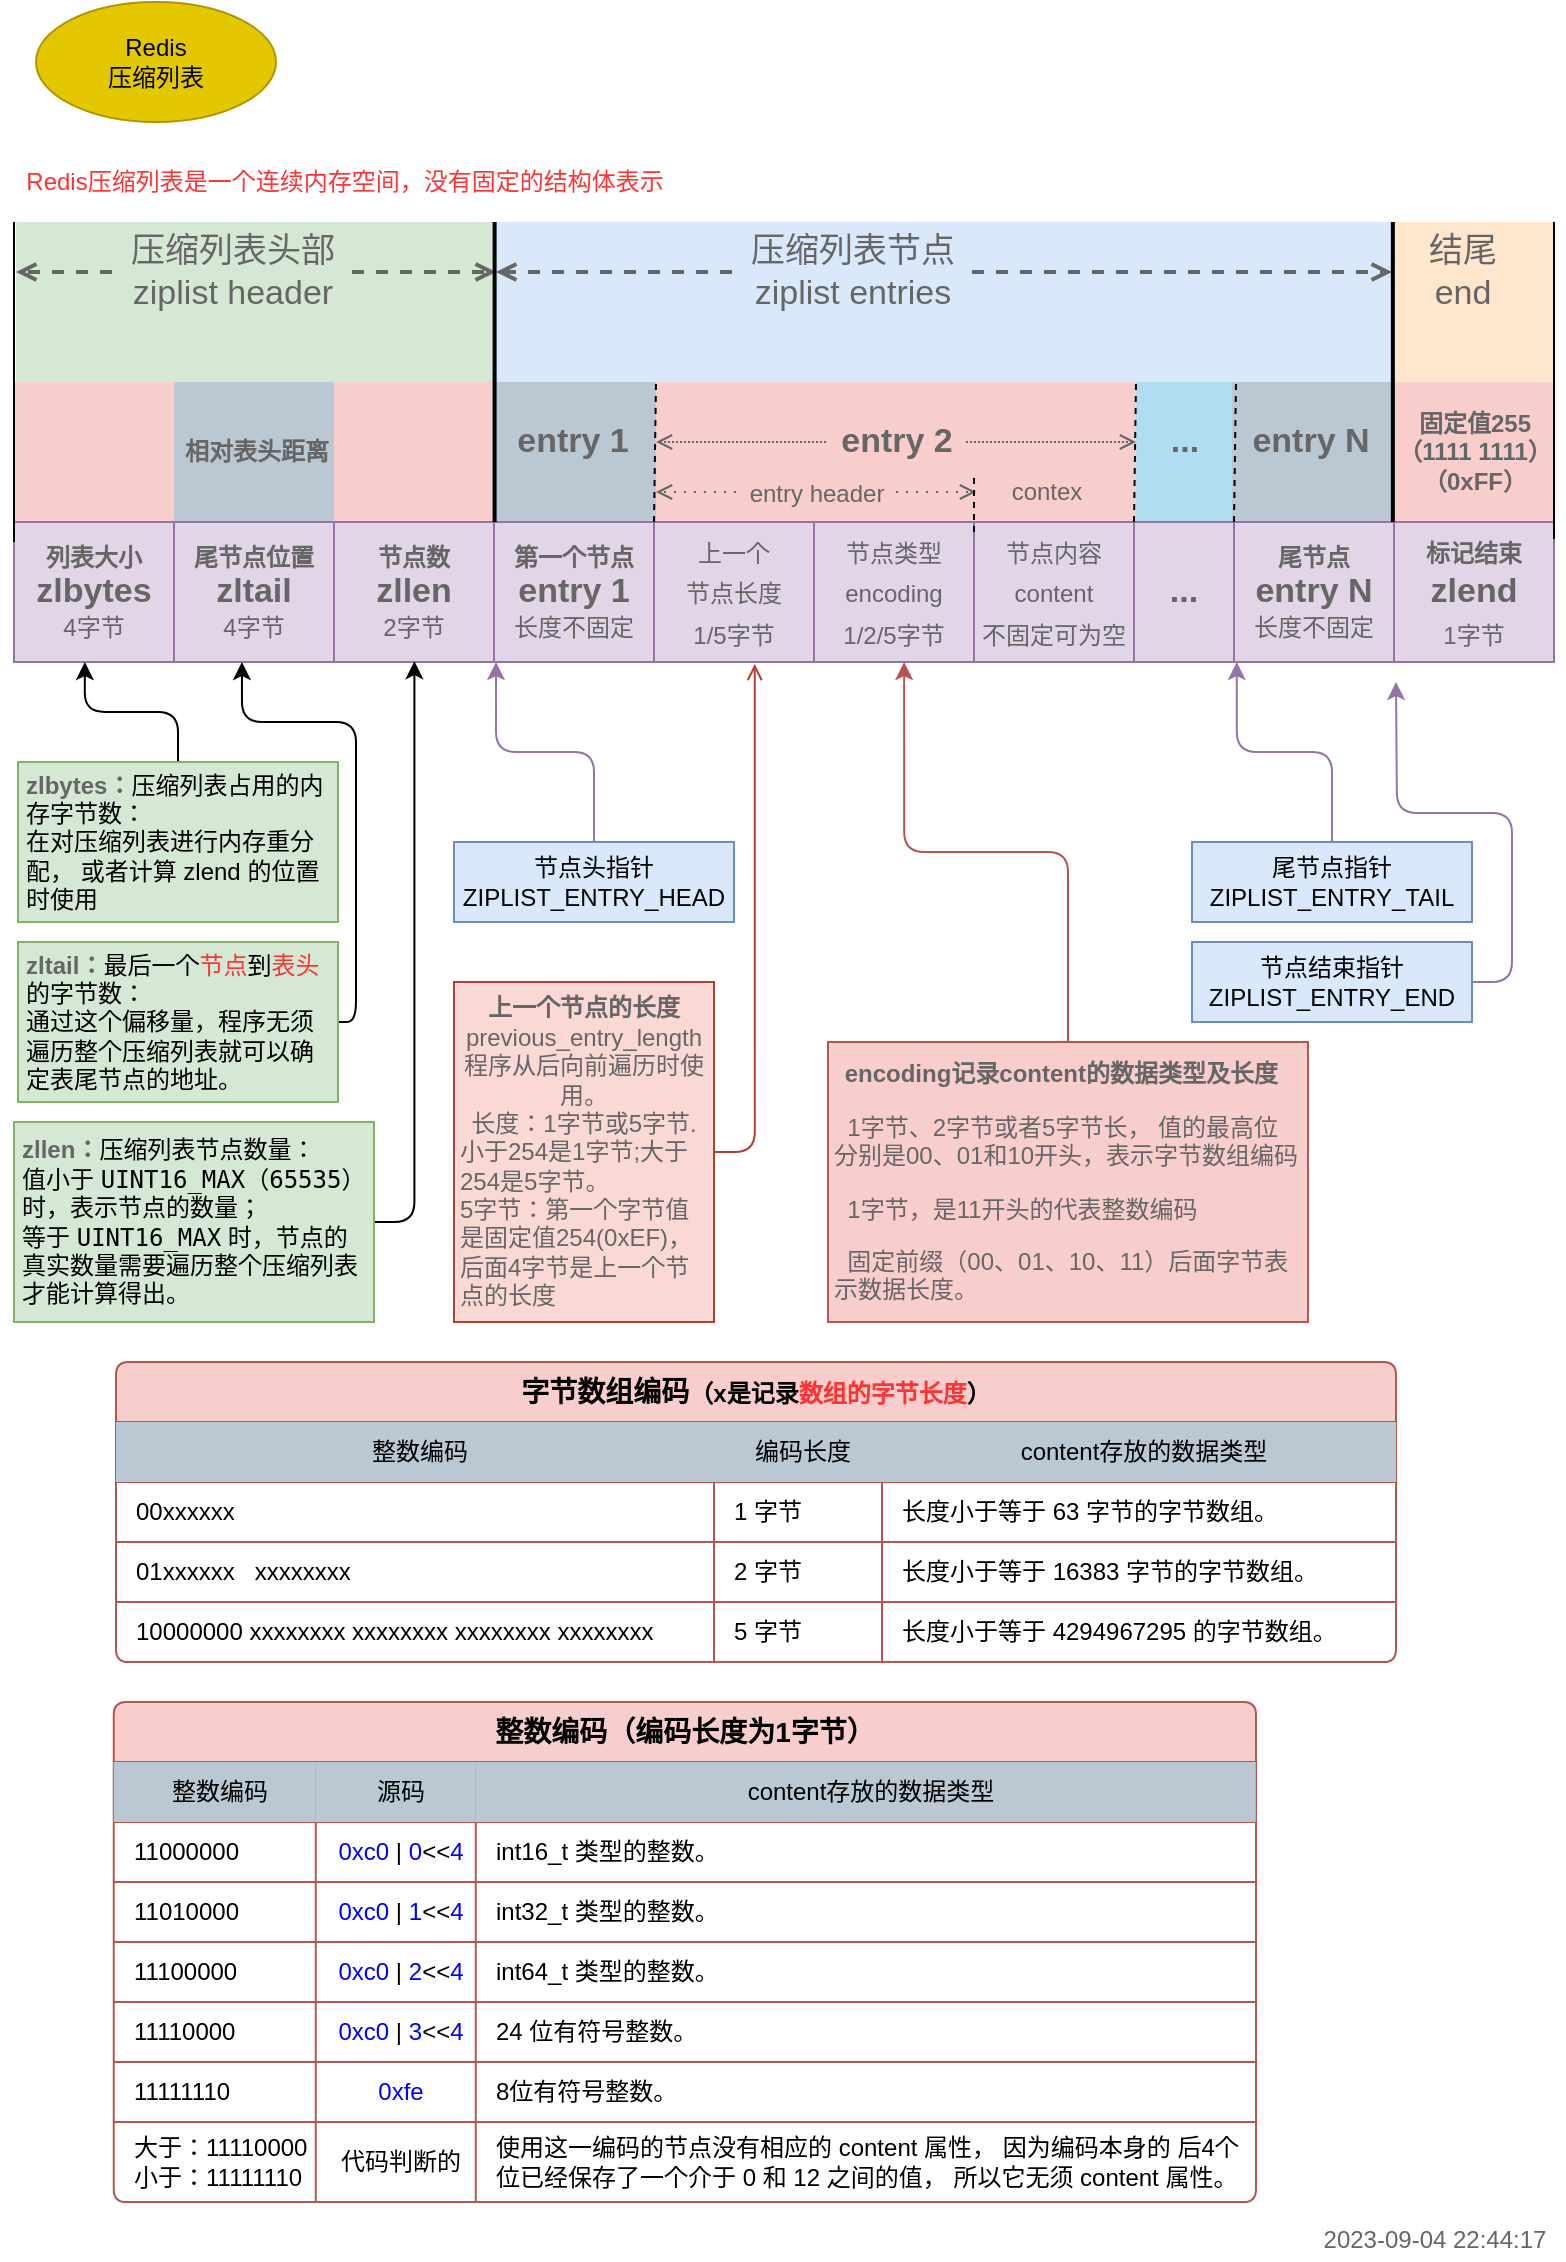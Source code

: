 <mxfile version="14.6.13" type="device"><diagram id="dUsiPYrzZ_k_yFiu0SJR" name="第 1 页"><mxGraphModel dx="1106" dy="900" grid="1" gridSize="10" guides="1" tooltips="1" connect="1" arrows="1" fold="1" page="1" pageScale="1" pageWidth="827" pageHeight="1169" math="0" shadow="0"><root><mxCell id="0"/><mxCell id="1" parent="0"/><mxCell id="d2Oluy6mnXNysVYk0h9P-76" value="" style="group" parent="1" vertex="1" connectable="0"><mxGeometry x="29" y="150" width="775" height="220" as="geometry"/></mxCell><mxCell id="Bk_PwY132QXINOx7MkAm-71" value="" style="points=[[0,0,0],[0.25,0,0],[0.5,0,0],[0.75,0,0],[1,0,0],[1,0.25,0],[1,0.5,0],[1,0.75,0],[1,1,0],[0.75,1,0],[0.5,1,0],[0.25,1,0],[0,1,0],[0,0.75,0],[0,0.5,0],[0,0.25,0]];rounded=1;absoluteArcSize=1;arcSize=2;html=1;shadow=0;dashed=0;fontSize=12;align=left;verticalAlign=top;spacing=10;spacingTop=-4;fillColor=#ffe6cc;strokeColor=none;" parent="d2Oluy6mnXNysVYk0h9P-76" vertex="1"><mxGeometry x="688" width="82" height="170" as="geometry"/></mxCell><mxCell id="d2Oluy6mnXNysVYk0h9P-83" value="" style="points=[[0,0,0],[0.25,0,0],[0.5,0,0],[0.75,0,0],[1,0,0],[1,0.25,0],[1,0.5,0],[1,0.75,0],[1,1,0],[0.75,1,0],[0.5,1,0],[0.25,1,0],[0,1,0],[0,0.75,0],[0,0.5,0],[0,0.25,0]];rounded=1;absoluteArcSize=1;arcSize=2;html=1;shadow=0;dashed=0;fontSize=12;align=left;verticalAlign=top;spacing=10;spacingTop=-4;fillColor=#f8cecc;comic=0;pointerEvents=1;strokeColor=none;" parent="d2Oluy6mnXNysVYk0h9P-76" vertex="1"><mxGeometry x="690" y="80" width="80" height="140" as="geometry"/></mxCell><mxCell id="Bk_PwY132QXINOx7MkAm-68" value="" style="points=[[0,0,0],[0.25,0,0],[0.5,0,0],[0.75,0,0],[1,0,0],[1,0.25,0],[1,0.5,0],[1,0.75,0],[1,1,0],[0.75,1,0],[0.5,1,0],[0.25,1,0],[0,1,0],[0,0.75,0],[0,0.5,0],[0,0.25,0]];rounded=1;absoluteArcSize=1;arcSize=2;html=1;shadow=0;dashed=0;fontSize=12;align=left;verticalAlign=top;spacing=10;spacingTop=-4;fillColor=#d5e8d4;strokeColor=none;" parent="d2Oluy6mnXNysVYk0h9P-76" vertex="1"><mxGeometry x="1" width="240" height="160" as="geometry"/></mxCell><mxCell id="d2Oluy6mnXNysVYk0h9P-81" value="" style="points=[[0,0,0],[0.25,0,0],[0.5,0,0],[0.75,0,0],[1,0,0],[1,0.25,0],[1,0.5,0],[1,0.75,0],[1,1,0],[0.75,1,0],[0.5,1,0],[0.25,1,0],[0,1,0],[0,0.75,0],[0,0.5,0],[0,0.25,0]];rounded=1;absoluteArcSize=1;arcSize=2;html=1;shadow=0;dashed=0;fontSize=12;align=left;verticalAlign=top;spacing=10;spacingTop=-4;fillColor=#f8cecc;comic=0;pointerEvents=1;strokeColor=none;" parent="d2Oluy6mnXNysVYk0h9P-76" vertex="1"><mxGeometry x="160" y="80" width="80" height="140" as="geometry"/></mxCell><mxCell id="d2Oluy6mnXNysVYk0h9P-82" value="" style="points=[[0,0,0],[0.25,0,0],[0.5,0,0],[0.75,0,0],[1,0,0],[1,0.25,0],[1,0.5,0],[1,0.75,0],[1,1,0],[0.75,1,0],[0.5,1,0],[0.25,1,0],[0,1,0],[0,0.75,0],[0,0.5,0],[0,0.25,0]];rounded=1;absoluteArcSize=1;arcSize=2;html=1;shadow=0;dashed=0;fontSize=12;align=left;verticalAlign=top;spacing=10;spacingTop=-4;fillColor=#f8cecc;comic=0;pointerEvents=1;strokeColor=none;" parent="d2Oluy6mnXNysVYk0h9P-76" vertex="1"><mxGeometry y="80" width="80" height="140" as="geometry"/></mxCell><mxCell id="d2Oluy6mnXNysVYk0h9P-79" value="" style="points=[[0,0,0],[0.25,0,0],[0.5,0,0],[0.75,0,0],[1,0,0],[1,0.25,0],[1,0.5,0],[1,0.75,0],[1,1,0],[0.75,1,0],[0.5,1,0],[0.25,1,0],[0,1,0],[0,0.75,0],[0,0.5,0],[0,0.25,0]];rounded=1;absoluteArcSize=1;arcSize=2;html=1;shadow=0;dashed=0;fontSize=12;align=left;verticalAlign=top;spacing=10;spacingTop=-4;comic=0;pointerEvents=1;fillColor=#bac8d3;strokeColor=none;" parent="d2Oluy6mnXNysVYk0h9P-76" vertex="1"><mxGeometry x="80" y="80" width="80" height="140" as="geometry"/></mxCell><mxCell id="Bk_PwY132QXINOx7MkAm-70" value="" style="points=[[0,0,0],[0.25,0,0],[0.5,0,0],[0.75,0,0],[1,0,0],[1,0.25,0],[1,0.5,0],[1,0.75,0],[1,1,0],[0.75,1,0],[0.5,1,0],[0.25,1,0],[0,1,0],[0,0.75,0],[0,0.5,0],[0,0.25,0]];rounded=1;absoluteArcSize=1;arcSize=2;html=1;shadow=0;dashed=0;fontSize=12;align=left;verticalAlign=top;spacing=10;spacingTop=-4;fillColor=#dae8fc;strokeColor=none;" parent="d2Oluy6mnXNysVYk0h9P-76" vertex="1"><mxGeometry x="241" width="448" height="150" as="geometry"/></mxCell><mxCell id="d2Oluy6mnXNysVYk0h9P-34" value="" style="points=[[0,0,0],[0.25,0,0],[0.5,0,0],[0.75,0,0],[1,0,0],[1,0.25,0],[1,0.5,0],[1,0.75,0],[1,1,0],[0.75,1,0],[0.5,1,0],[0.25,1,0],[0,1,0],[0,0.75,0],[0,0.5,0],[0,0.25,0]];rounded=1;absoluteArcSize=1;arcSize=2;html=1;shadow=0;dashed=0;fontSize=12;align=left;verticalAlign=top;spacing=10;spacingTop=-4;comic=0;pointerEvents=1;fillColor=#b1ddf0;strokeColor=none;" parent="d2Oluy6mnXNysVYk0h9P-76" vertex="1"><mxGeometry x="561" y="80" width="50" height="140" as="geometry"/></mxCell><mxCell id="d2Oluy6mnXNysVYk0h9P-33" value="" style="points=[[0,0,0],[0.25,0,0],[0.5,0,0],[0.75,0,0],[1,0,0],[1,0.25,0],[1,0.5,0],[1,0.75,0],[1,1,0],[0.75,1,0],[0.5,1,0],[0.25,1,0],[0,1,0],[0,0.75,0],[0,0.5,0],[0,0.25,0]];rounded=1;absoluteArcSize=1;arcSize=2;html=1;shadow=0;dashed=0;fontSize=12;align=left;verticalAlign=top;spacing=10;spacingTop=-4;comic=0;pointerEvents=1;fillColor=#bac8d3;strokeColor=none;" parent="d2Oluy6mnXNysVYk0h9P-76" vertex="1"><mxGeometry x="609" y="80" width="80" height="140" as="geometry"/></mxCell><mxCell id="d2Oluy6mnXNysVYk0h9P-32" value="" style="points=[[0,0,0],[0.25,0,0],[0.5,0,0],[0.75,0,0],[1,0,0],[1,0.25,0],[1,0.5,0],[1,0.75,0],[1,1,0],[0.75,1,0],[0.5,1,0],[0.25,1,0],[0,1,0],[0,0.75,0],[0,0.5,0],[0,0.25,0]];rounded=1;absoluteArcSize=1;arcSize=2;html=1;shadow=0;dashed=0;fontSize=12;align=left;verticalAlign=top;spacing=10;spacingTop=-4;comic=0;pointerEvents=1;fillColor=#bac8d3;strokeColor=none;" parent="d2Oluy6mnXNysVYk0h9P-76" vertex="1"><mxGeometry x="241" y="80" width="80" height="140" as="geometry"/></mxCell><mxCell id="d2Oluy6mnXNysVYk0h9P-29" value="" style="points=[[0,0,0],[0.25,0,0],[0.5,0,0],[0.75,0,0],[1,0,0],[1,0.25,0],[1,0.5,0],[1,0.75,0],[1,1,0],[0.75,1,0],[0.5,1,0],[0.25,1,0],[0,1,0],[0,0.75,0],[0,0.5,0],[0,0.25,0]];rounded=1;absoluteArcSize=1;arcSize=2;html=1;shadow=0;dashed=0;fontSize=12;align=left;verticalAlign=top;spacing=10;spacingTop=-4;fillColor=#f8cecc;comic=0;pointerEvents=1;strokeColor=none;" parent="d2Oluy6mnXNysVYk0h9P-76" vertex="1"><mxGeometry x="321" y="80" width="240" height="140" as="geometry"/></mxCell><mxCell id="Bk_PwY132QXINOx7MkAm-3" value="" style="shape=table;html=1;whiteSpace=wrap;startSize=0;container=1;collapsible=0;childLayout=tableLayout;rounded=0;shadow=0;strokeColor=#9673a6;fillColor=#e1d5e7;arcSize=9;portConstraintRotation=0;snapToPoint=0;fixDash=0;autosize=0;metaEdit=0;backgroundOutline=0;movableLabel=0;resizeWidth=0;resizeHeight=0;treeFolding=0;treeMoving=0;moveCells=0;comic=0;rowLines=1;columnLines=1;fixedRows=0;resizeLast=0;resizeLastRow=0;noLabel=0;dropTarget=1;expand=1;editable=1;movable=1;resizable=1;rotatable=1;cloneable=1;deletable=1;pointerEvents=1;" parent="d2Oluy6mnXNysVYk0h9P-76" vertex="1"><mxGeometry y="150" width="770" height="70.0" as="geometry"/></mxCell><mxCell id="Bk_PwY132QXINOx7MkAm-4" value="" style="shape=partialRectangle;html=1;whiteSpace=wrap;collapsible=0;dropTarget=0;pointerEvents=0;fillColor=none;top=0;left=0;bottom=0;right=0;points=[[0,0.5],[1,0.5]];portConstraint=eastwest;" parent="Bk_PwY132QXINOx7MkAm-3" vertex="1"><mxGeometry width="770" height="70" as="geometry"/></mxCell><mxCell id="Bk_PwY132QXINOx7MkAm-5" value="&lt;font color=&quot;#666666&quot;&gt;&lt;span style=&quot;font-size: 12px ; font-weight: bold&quot;&gt;列表大小&lt;/span&gt;&lt;br&gt;&lt;font style=&quot;font-weight: bold ; font-size: 17px&quot;&gt;zlbytes&lt;/font&gt;&lt;br&gt;&lt;font style=&quot;font-size: 12px&quot;&gt;4字节&lt;/font&gt;&lt;br&gt;&lt;/font&gt;" style="shape=partialRectangle;html=1;whiteSpace=wrap;connectable=0;fillColor=none;top=0;left=0;bottom=0;right=0;overflow=hidden;" parent="Bk_PwY132QXINOx7MkAm-4" vertex="1"><mxGeometry width="80" height="70" as="geometry"/></mxCell><mxCell id="Bk_PwY132QXINOx7MkAm-6" value="&lt;font color=&quot;#666666&quot;&gt;&lt;b&gt;尾节点位置&lt;/b&gt;&lt;br&gt;&lt;b&gt;&lt;font style=&quot;font-size: 17px&quot;&gt;zltail&lt;/font&gt;&lt;/b&gt;&lt;br&gt;&lt;font style=&quot;font-size: 12px&quot;&gt;4字节&lt;/font&gt;&lt;br&gt;&lt;/font&gt;" style="shape=partialRectangle;html=1;whiteSpace=wrap;connectable=0;fillColor=none;top=0;left=0;bottom=0;right=0;overflow=hidden;" parent="Bk_PwY132QXINOx7MkAm-4" vertex="1"><mxGeometry x="80" width="80" height="70" as="geometry"/></mxCell><mxCell id="Bk_PwY132QXINOx7MkAm-7" value="&lt;font color=&quot;#666666&quot;&gt;&lt;span style=&quot;font-weight: bold&quot;&gt;节点数&lt;br&gt;&lt;font style=&quot;font-size: 17px&quot;&gt;zllen&lt;/font&gt;&lt;/span&gt;&lt;br&gt;&lt;font style=&quot;font-size: 12px&quot;&gt;2字节&lt;/font&gt;&lt;br&gt;&lt;/font&gt;" style="shape=partialRectangle;html=1;whiteSpace=wrap;connectable=0;fillColor=none;top=0;left=0;bottom=0;right=0;overflow=hidden;" parent="Bk_PwY132QXINOx7MkAm-4" vertex="1"><mxGeometry x="160" width="80" height="70" as="geometry"/></mxCell><mxCell id="d2Oluy6mnXNysVYk0h9P-6" value="&lt;span style=&quot;color: rgb(102 , 102 , 102) ; font-family: &amp;#34;helvetica&amp;#34;&quot;&gt;&lt;font style=&quot;font-weight: 700 ; font-size: 12px&quot;&gt;第一个节点&lt;/font&gt;&lt;br&gt;&lt;span style=&quot;font-weight: 700 ; font-size: 17px&quot;&gt;entry 1&lt;/span&gt;&lt;br&gt;&lt;font style=&quot;font-size: 12px&quot;&gt;长度不固定&lt;/font&gt;&lt;br&gt;&lt;/span&gt;" style="shape=partialRectangle;html=1;whiteSpace=wrap;connectable=0;fillColor=none;top=0;left=0;bottom=0;right=0;overflow=hidden;" parent="Bk_PwY132QXINOx7MkAm-4" vertex="1"><mxGeometry x="240" width="80" height="70" as="geometry"/></mxCell><mxCell id="Bk_PwY132QXINOx7MkAm-8" value="&lt;span style=&quot;font-size: 12px ; font-weight: 400&quot;&gt;上一个&lt;br&gt;节点长度&lt;br&gt;1/5字节&lt;br&gt;&lt;/span&gt;" style="shape=partialRectangle;html=1;whiteSpace=wrap;connectable=0;fillColor=none;top=0;left=0;bottom=0;right=0;overflow=hidden;fontColor=#666666;fontSize=17;fontStyle=1;shadow=0;sketch=0;" parent="Bk_PwY132QXINOx7MkAm-4" vertex="1"><mxGeometry x="320" width="80" height="70" as="geometry"/></mxCell><mxCell id="Bk_PwY132QXINOx7MkAm-40" value="&lt;font&gt;&lt;span style=&quot;font-size: 12px&quot;&gt;节点类型&lt;/span&gt;&lt;br&gt;&lt;span style=&quot;font-size: 12px&quot;&gt;encoding&lt;br&gt;&lt;/span&gt;&lt;font style=&quot;font-size: 12px&quot;&gt;1/2/5字节&lt;/font&gt;&lt;br&gt;&lt;/font&gt;" style="shape=partialRectangle;html=1;whiteSpace=wrap;connectable=0;fillColor=none;top=0;left=0;bottom=0;right=0;overflow=hidden;fontColor=#666666;fontSize=17;fontStyle=0;shadow=0;sketch=0;" parent="Bk_PwY132QXINOx7MkAm-4" vertex="1"><mxGeometry x="400" width="80" height="70" as="geometry"/></mxCell><mxCell id="Bk_PwY132QXINOx7MkAm-43" value="&lt;font&gt;&lt;span style=&quot;font-size: 12px ; font-weight: normal&quot;&gt;节点内容&lt;br&gt;&lt;/span&gt;&lt;span style=&quot;font-size: 12px ; font-weight: normal&quot;&gt;content&lt;br&gt;&lt;/span&gt;&lt;span style=&quot;font-size: 12px ; font-weight: 400&quot;&gt;不固定可为空&lt;/span&gt;&lt;br&gt;&lt;/font&gt;" style="shape=partialRectangle;html=1;whiteSpace=wrap;connectable=0;top=0;left=0;bottom=0;right=0;overflow=hidden;fontColor=#666666;fontSize=17;fontStyle=1;perimeterSpacing=2;strokeWidth=3;dashed=1;fillColor=none;" parent="Bk_PwY132QXINOx7MkAm-4" vertex="1"><mxGeometry x="480" width="80" height="70" as="geometry"/></mxCell><mxCell id="Bk_PwY132QXINOx7MkAm-10" value="&lt;font color=&quot;#666666&quot; face=&quot;helvetica&quot;&gt;&lt;span style=&quot;font-size: 17px&quot;&gt;&lt;b&gt;...&lt;/b&gt;&lt;/span&gt;&lt;/font&gt;" style="shape=partialRectangle;html=1;whiteSpace=wrap;connectable=0;fillColor=none;top=0;left=0;bottom=0;right=0;overflow=hidden;" parent="Bk_PwY132QXINOx7MkAm-4" vertex="1"><mxGeometry x="560" width="50" height="70" as="geometry"/></mxCell><mxCell id="Bk_PwY132QXINOx7MkAm-11" value="&lt;span style=&quot;color: rgb(102 , 102 , 102) ; font-family: &amp;#34;helvetica&amp;#34; ; font-style: normal ; letter-spacing: normal ; text-align: center ; text-indent: 0px ; text-transform: none ; word-spacing: 0px ; display: inline ; float: none&quot;&gt;&lt;font style=&quot;font-weight: 700 ; font-size: 12px&quot;&gt;尾节点&lt;/font&gt;&lt;br&gt;&lt;span style=&quot;font-weight: 700 ; font-size: 17px&quot;&gt;entry N&lt;/span&gt;&lt;br&gt;&lt;font style=&quot;font-size: 12px&quot;&gt;长度不固定&lt;/font&gt;&lt;br&gt;&lt;/span&gt;" style="shape=partialRectangle;html=1;whiteSpace=wrap;connectable=0;fillColor=none;top=0;left=0;bottom=0;right=0;overflow=hidden;" parent="Bk_PwY132QXINOx7MkAm-4" vertex="1"><mxGeometry x="610" width="80" height="70" as="geometry"/></mxCell><mxCell id="Bk_PwY132QXINOx7MkAm-12" value="&lt;font style=&quot;font-size: 12px&quot;&gt;标记结束&lt;br&gt;&lt;/font&gt;zlend&lt;br&gt;&lt;font style=&quot;font-size: 12px ; font-weight: normal&quot;&gt;1字节&lt;/font&gt;" style="shape=partialRectangle;html=1;whiteSpace=wrap;connectable=0;fillColor=none;top=0;left=0;bottom=0;right=0;overflow=hidden;fontSize=17;fontColor=#666666;fontStyle=1" parent="Bk_PwY132QXINOx7MkAm-4" vertex="1"><mxGeometry x="690" width="80" height="70" as="geometry"/></mxCell><mxCell id="Bk_PwY132QXINOx7MkAm-27" style="edgeStyle=orthogonalEdgeStyle;rounded=1;orthogonalLoop=1;jettySize=auto;html=1;dashed=1;fontSize=17;fontColor=#666666;strokeWidth=2;strokeColor=#666666;endArrow=open;endFill=0;" parent="d2Oluy6mnXNysVYk0h9P-76" source="Bk_PwY132QXINOx7MkAm-13" edge="1"><mxGeometry relative="1" as="geometry"><mxPoint x="1" y="25" as="targetPoint"/></mxGeometry></mxCell><mxCell id="Bk_PwY132QXINOx7MkAm-28" style="edgeStyle=orthogonalEdgeStyle;rounded=1;orthogonalLoop=1;jettySize=auto;html=1;dashed=1;fontSize=17;fontColor=#666666;strokeColor=#666666;strokeWidth=2;endArrow=open;endFill=0;" parent="d2Oluy6mnXNysVYk0h9P-76" source="Bk_PwY132QXINOx7MkAm-13" edge="1"><mxGeometry relative="1" as="geometry"><mxPoint x="241" y="25" as="targetPoint"/></mxGeometry></mxCell><mxCell id="Bk_PwY132QXINOx7MkAm-13" value="压缩列表头部&lt;br&gt;ziplist header" style="text;html=1;align=center;verticalAlign=middle;resizable=0;points=[];autosize=1;strokeColor=none;fontSize=17;fontColor=#666666;" parent="d2Oluy6mnXNysVYk0h9P-76" vertex="1"><mxGeometry x="49" width="120" height="50" as="geometry"/></mxCell><mxCell id="Bk_PwY132QXINOx7MkAm-29" style="edgeStyle=orthogonalEdgeStyle;rounded=1;orthogonalLoop=1;jettySize=auto;html=1;dashed=1;fontSize=17;fontColor=#666666;strokeColor=#666666;strokeWidth=2;endArrow=open;endFill=0;" parent="d2Oluy6mnXNysVYk0h9P-76" source="Bk_PwY132QXINOx7MkAm-14" edge="1"><mxGeometry relative="1" as="geometry"><mxPoint x="241" y="25" as="targetPoint"/></mxGeometry></mxCell><mxCell id="Bk_PwY132QXINOx7MkAm-30" style="edgeStyle=orthogonalEdgeStyle;rounded=1;orthogonalLoop=1;jettySize=auto;html=1;dashed=1;fontSize=17;fontColor=#666666;strokeColor=#666666;strokeWidth=2;endArrow=open;endFill=0;" parent="d2Oluy6mnXNysVYk0h9P-76" source="Bk_PwY132QXINOx7MkAm-14" edge="1"><mxGeometry relative="1" as="geometry"><mxPoint x="689" y="25" as="targetPoint"/></mxGeometry></mxCell><mxCell id="Bk_PwY132QXINOx7MkAm-15" value="结尾&lt;br&gt;end" style="text;html=1;align=center;verticalAlign=middle;resizable=0;points=[];autosize=1;strokeColor=none;fontSize=17;fontColor=#666666;" parent="d2Oluy6mnXNysVYk0h9P-76" vertex="1"><mxGeometry x="699" width="50" height="50" as="geometry"/></mxCell><mxCell id="Bk_PwY132QXINOx7MkAm-16" value="" style="endArrow=none;html=1;fontSize=17;fontColor=#666666;" parent="d2Oluy6mnXNysVYk0h9P-76" edge="1"><mxGeometry width="50" height="50" relative="1" as="geometry"><mxPoint y="160" as="sourcePoint"/><mxPoint as="targetPoint"/></mxGeometry></mxCell><mxCell id="Bk_PwY132QXINOx7MkAm-17" value="" style="endArrow=none;html=1;fontSize=17;fontColor=#666666;strokeWidth=2;" parent="d2Oluy6mnXNysVYk0h9P-76" edge="1"><mxGeometry width="50" height="50" relative="1" as="geometry"><mxPoint x="240.31" y="150" as="sourcePoint"/><mxPoint x="240.31" as="targetPoint"/></mxGeometry></mxCell><mxCell id="Bk_PwY132QXINOx7MkAm-18" value="" style="endArrow=none;html=1;fontSize=17;fontColor=#666666;strokeWidth=2;" parent="d2Oluy6mnXNysVYk0h9P-76" edge="1"><mxGeometry width="50" height="50" relative="1" as="geometry"><mxPoint x="689.43" y="150" as="sourcePoint"/><mxPoint x="689.43" as="targetPoint"/></mxGeometry></mxCell><mxCell id="Bk_PwY132QXINOx7MkAm-31" value="" style="endArrow=none;html=1;fontSize=17;fontColor=#666666;strokeWidth=1;entryX=1;entryY=0;entryDx=0;entryDy=0;entryPerimeter=0;exitX=1;exitY=0.122;exitDx=0;exitDy=0;exitPerimeter=0;" parent="d2Oluy6mnXNysVYk0h9P-76" source="Bk_PwY132QXINOx7MkAm-4" target="Bk_PwY132QXINOx7MkAm-71" edge="1"><mxGeometry width="50" height="50" relative="1" as="geometry"><mxPoint x="759" y="160" as="sourcePoint"/><mxPoint x="689" as="targetPoint"/></mxGeometry></mxCell><mxCell id="Bk_PwY132QXINOx7MkAm-51" style="edgeStyle=orthogonalEdgeStyle;rounded=1;orthogonalLoop=1;jettySize=auto;html=1;dashed=1;fontSize=12;fontColor=#666666;endArrow=open;endFill=0;strokeColor=#666666;strokeWidth=1;dashPattern=1 4;" parent="d2Oluy6mnXNysVYk0h9P-76" source="Bk_PwY132QXINOx7MkAm-37" edge="1"><mxGeometry relative="1" as="geometry"><mxPoint x="321" y="135" as="targetPoint"/></mxGeometry></mxCell><mxCell id="Bk_PwY132QXINOx7MkAm-52" style="edgeStyle=orthogonalEdgeStyle;rounded=1;orthogonalLoop=1;jettySize=auto;html=1;dashed=1;fontSize=12;fontColor=#666666;endArrow=open;endFill=0;strokeColor=#666666;strokeWidth=1;dashPattern=1 4;" parent="d2Oluy6mnXNysVYk0h9P-76" source="Bk_PwY132QXINOx7MkAm-37" edge="1"><mxGeometry relative="1" as="geometry"><mxPoint x="481" y="135" as="targetPoint"/></mxGeometry></mxCell><mxCell id="Bk_PwY132QXINOx7MkAm-37" value="&lt;font style=&quot;font-size: 12px&quot;&gt;entry&amp;nbsp;header&lt;/font&gt;" style="text;html=1;align=center;verticalAlign=middle;resizable=0;points=[];autosize=1;strokeColor=none;fontSize=17;fontColor=#666666;" parent="d2Oluy6mnXNysVYk0h9P-76" vertex="1"><mxGeometry x="361" y="120" width="80" height="30" as="geometry"/></mxCell><mxCell id="Bk_PwY132QXINOx7MkAm-47" style="edgeStyle=orthogonalEdgeStyle;rounded=1;orthogonalLoop=1;jettySize=auto;html=1;dashed=1;fontSize=12;fontColor=#666666;endArrow=open;endFill=0;strokeColor=#666666;strokeWidth=1;dashPattern=1 1;" parent="d2Oluy6mnXNysVYk0h9P-76" source="Bk_PwY132QXINOx7MkAm-45" edge="1"><mxGeometry relative="1" as="geometry"><mxPoint x="561" y="110" as="targetPoint"/></mxGeometry></mxCell><mxCell id="Bk_PwY132QXINOx7MkAm-49" style="edgeStyle=orthogonalEdgeStyle;rounded=1;orthogonalLoop=1;jettySize=auto;html=1;dashed=1;fontSize=12;fontColor=#666666;endArrow=open;endFill=0;strokeColor=#666666;strokeWidth=1;dashPattern=1 1;" parent="d2Oluy6mnXNysVYk0h9P-76" source="Bk_PwY132QXINOx7MkAm-45" edge="1"><mxGeometry relative="1" as="geometry"><mxPoint x="321" y="110" as="targetPoint"/></mxGeometry></mxCell><mxCell id="Bk_PwY132QXINOx7MkAm-45" value="&lt;span style=&quot;font-family: &amp;#34;helvetica&amp;#34; ; font-size: 17px ; font-weight: 700&quot;&gt;entry 2&lt;/span&gt;" style="text;html=1;align=center;verticalAlign=middle;resizable=0;points=[];autosize=1;strokeColor=none;fontSize=12;fontColor=#666666;" parent="d2Oluy6mnXNysVYk0h9P-76" vertex="1"><mxGeometry x="406" y="100" width="70" height="20" as="geometry"/></mxCell><mxCell id="Bk_PwY132QXINOx7MkAm-46" value="" style="endArrow=none;html=1;fontSize=17;fontColor=#666666;dashed=1;entryX=1;entryY=0;entryDx=0;entryDy=0;entryPerimeter=0;" parent="d2Oluy6mnXNysVYk0h9P-76" target="d2Oluy6mnXNysVYk0h9P-29" edge="1"><mxGeometry width="50" height="50" relative="1" as="geometry"><mxPoint x="560" y="150" as="sourcePoint"/><mxPoint x="560" y="80" as="targetPoint"/></mxGeometry></mxCell><mxCell id="Bk_PwY132QXINOx7MkAm-50" value="" style="endArrow=none;html=1;fontSize=17;fontColor=#666666;dashed=1;" parent="d2Oluy6mnXNysVYk0h9P-76" edge="1"><mxGeometry width="50" height="50" relative="1" as="geometry"><mxPoint x="480" y="155" as="sourcePoint"/><mxPoint x="480" y="125" as="targetPoint"/></mxGeometry></mxCell><mxCell id="Bk_PwY132QXINOx7MkAm-53" value="contex" style="text;html=1;align=center;verticalAlign=middle;resizable=0;points=[];autosize=1;strokeColor=none;fontSize=12;fontColor=#666666;" parent="d2Oluy6mnXNysVYk0h9P-76" vertex="1"><mxGeometry x="491" y="125" width="50" height="20" as="geometry"/></mxCell><mxCell id="Bk_PwY132QXINOx7MkAm-55" value="&lt;span style=&quot;font-family: &amp;#34;helvetica&amp;#34; ; font-size: 17px ; font-weight: 700&quot;&gt;entry N&lt;/span&gt;" style="text;html=1;align=center;verticalAlign=middle;resizable=0;points=[];autosize=1;strokeColor=none;fontSize=12;fontColor=#666666;" parent="d2Oluy6mnXNysVYk0h9P-76" vertex="1"><mxGeometry x="613" y="100" width="70" height="20" as="geometry"/></mxCell><mxCell id="Bk_PwY132QXINOx7MkAm-73" value="&lt;b style=&quot;font-family: &amp;#34;helvetica&amp;#34; ; font-size: 17px&quot;&gt;...&lt;/b&gt;" style="text;html=1;align=center;verticalAlign=middle;resizable=0;points=[];autosize=1;strokeColor=none;fontSize=12;fontColor=#666666;" parent="d2Oluy6mnXNysVYk0h9P-76" vertex="1"><mxGeometry x="570" y="100" width="30" height="20" as="geometry"/></mxCell><mxCell id="d2Oluy6mnXNysVYk0h9P-8" value="&lt;span style=&quot;color: rgb(102 , 102 , 102) ; font-family: &amp;#34;helvetica&amp;#34; ; font-size: 17px ; font-weight: 700&quot;&gt;entry 1&lt;/span&gt;" style="text;html=1;align=center;verticalAlign=middle;resizable=0;points=[];autosize=1;strokeColor=none;" parent="d2Oluy6mnXNysVYk0h9P-76" vertex="1"><mxGeometry x="244" y="100" width="70" height="20" as="geometry"/></mxCell><mxCell id="d2Oluy6mnXNysVYk0h9P-30" value="" style="endArrow=none;html=1;fontSize=17;fontColor=#666666;dashed=1;" parent="d2Oluy6mnXNysVYk0h9P-76" edge="1"><mxGeometry width="50" height="50" relative="1" as="geometry"><mxPoint x="610" y="150" as="sourcePoint"/><mxPoint x="611" y="80" as="targetPoint"/></mxGeometry></mxCell><mxCell id="d2Oluy6mnXNysVYk0h9P-31" value="" style="endArrow=none;html=1;fontSize=17;fontColor=#666666;dashed=1;" parent="d2Oluy6mnXNysVYk0h9P-76" edge="1"><mxGeometry width="50" height="50" relative="1" as="geometry"><mxPoint x="320" y="150" as="sourcePoint"/><mxPoint x="321" y="80" as="targetPoint"/></mxGeometry></mxCell><mxCell id="Bk_PwY132QXINOx7MkAm-14" value="压缩列表节点&lt;br&gt;ziplist entries" style="text;html=1;align=center;verticalAlign=middle;resizable=0;points=[];autosize=1;strokeColor=none;fontSize=17;fontColor=#666666;" parent="d2Oluy6mnXNysVYk0h9P-76" vertex="1"><mxGeometry x="359" width="120" height="50" as="geometry"/></mxCell><mxCell id="d2Oluy6mnXNysVYk0h9P-80" value="&lt;span style=&quot;font-weight: 700&quot;&gt;相对表头距离&lt;/span&gt;" style="text;html=1;align=center;verticalAlign=middle;resizable=0;points=[];autosize=1;strokeColor=none;fontColor=#666666;" parent="d2Oluy6mnXNysVYk0h9P-76" vertex="1"><mxGeometry x="76" y="105" width="90" height="20" as="geometry"/></mxCell><mxCell id="d2Oluy6mnXNysVYk0h9P-84" value="&lt;span style=&quot;font-weight: 700&quot;&gt;固定值255&lt;br&gt;（1111 1111）&lt;br&gt;（0xFF）&lt;br&gt;&lt;/span&gt;" style="text;html=1;align=center;verticalAlign=middle;resizable=0;points=[];autosize=1;strokeColor=none;fontColor=#666666;" parent="d2Oluy6mnXNysVYk0h9P-76" vertex="1"><mxGeometry x="685" y="90" width="90" height="50" as="geometry"/></mxCell><mxCell id="Bk_PwY132QXINOx7MkAm-1" value="Redis&lt;br&gt;压缩列表" style="ellipse;whiteSpace=wrap;html=1;fillColor=#e3c800;strokeColor=#B09500;fontColor=#000000;shadow=0;sketch=0;" parent="1" vertex="1"><mxGeometry x="40" y="40" width="120" height="60" as="geometry"/></mxCell><mxCell id="Bk_PwY132QXINOx7MkAm-39" style="edgeStyle=orthogonalEdgeStyle;rounded=1;orthogonalLoop=1;jettySize=auto;html=1;fontSize=12;fontColor=#666666;endArrow=open;endFill=0;strokeColor=#ae4132;strokeWidth=1;fillColor=#fad9d5;entryX=0.481;entryY=1.014;entryDx=0;entryDy=0;entryPerimeter=0;exitX=1;exitY=0.5;exitDx=0;exitDy=0;" parent="1" source="d2Oluy6mnXNysVYk0h9P-35" target="Bk_PwY132QXINOx7MkAm-4" edge="1"><mxGeometry relative="1" as="geometry"><mxPoint x="288" y="390" as="targetPoint"/><mxPoint x="470" y="440" as="sourcePoint"/></mxGeometry></mxCell><mxCell id="d2Oluy6mnXNysVYk0h9P-9" style="edgeStyle=orthogonalEdgeStyle;rounded=1;orthogonalLoop=1;jettySize=auto;html=1;entryX=0.046;entryY=1;entryDx=0;entryDy=0;entryPerimeter=0;exitX=0.5;exitY=0;exitDx=0;exitDy=0;" parent="1" source="d2Oluy6mnXNysVYk0h9P-14" target="Bk_PwY132QXINOx7MkAm-4" edge="1"><mxGeometry relative="1" as="geometry"><mxPoint x="73.24" y="700.0" as="sourcePoint"/><mxPoint x="73" y="392" as="targetPoint"/></mxGeometry></mxCell><mxCell id="d2Oluy6mnXNysVYk0h9P-12" style="edgeStyle=orthogonalEdgeStyle;rounded=1;orthogonalLoop=1;jettySize=auto;html=1;entryX=0.148;entryY=1;entryDx=0;entryDy=0;entryPerimeter=0;exitX=1;exitY=0.5;exitDx=0;exitDy=0;" parent="1" source="d2Oluy6mnXNysVYk0h9P-15" target="Bk_PwY132QXINOx7MkAm-4" edge="1"><mxGeometry relative="1" as="geometry"><mxPoint x="373" y="700" as="sourcePoint"/><Array as="points"><mxPoint x="200" y="550"/><mxPoint x="200" y="400"/><mxPoint x="143" y="400"/></Array></mxGeometry></mxCell><mxCell id="d2Oluy6mnXNysVYk0h9P-14" value="&lt;b style=&quot;color: rgb(102 , 102 , 102) ; text-align: center&quot;&gt;zlbytes：&lt;/b&gt;&lt;span&gt;压缩列表占用的内存字节数：&lt;/span&gt;&lt;br&gt;&lt;span&gt;在对压缩列表进行内存重分配， 或者计算 zlend 的位置时使用&lt;/span&gt;" style="rounded=0;whiteSpace=wrap;html=1;comic=0;pointerEvents=1;align=left;spacingLeft=0;fillColor=#d5e8d4;strokeColor=#82b366;spacing=4;" parent="1" vertex="1"><mxGeometry x="31" y="420" width="160" height="80" as="geometry"/></mxCell><mxCell id="d2Oluy6mnXNysVYk0h9P-15" value="&lt;b style=&quot;color: rgb(102 , 102 , 102) ; text-align: center&quot;&gt;zltail：&lt;/b&gt;最后一个&lt;font color=&quot;#ff3333&quot;&gt;节点&lt;/font&gt;到&lt;font color=&quot;#ff3333&quot;&gt;表头&lt;/font&gt;的字节数：&lt;b style=&quot;color: rgb(102 , 102 , 102) ; text-align: center&quot;&gt;&lt;br&gt;&lt;/b&gt;&lt;div&gt;通过这个偏移量，程序无须遍历整个压缩列表就可以确定表尾节点的地址。&lt;/div&gt;" style="rounded=0;whiteSpace=wrap;html=1;comic=0;pointerEvents=1;align=left;spacingLeft=0;spacing=4;fillColor=#d5e8d4;strokeColor=#82b366;" parent="1" vertex="1"><mxGeometry x="31" y="510" width="160" height="80" as="geometry"/></mxCell><mxCell id="d2Oluy6mnXNysVYk0h9P-17" style="edgeStyle=orthogonalEdgeStyle;rounded=1;orthogonalLoop=1;jettySize=auto;html=1;exitX=1;exitY=0.5;exitDx=0;exitDy=0;entryX=0.26;entryY=0.994;entryDx=0;entryDy=0;entryPerimeter=0;" parent="1" source="d2Oluy6mnXNysVYk0h9P-16" target="Bk_PwY132QXINOx7MkAm-4" edge="1"><mxGeometry relative="1" as="geometry"><mxPoint x="220" y="390" as="targetPoint"/></mxGeometry></mxCell><mxCell id="d2Oluy6mnXNysVYk0h9P-16" value="&lt;b style=&quot;color: rgb(102 , 102 , 102) ; text-align: center&quot;&gt;zllen：&lt;/b&gt;压缩列表节点数量：&lt;br&gt;值小于&amp;nbsp;&lt;code class=&quot;docutils literal&quot;&gt;UINT16_MAX&lt;font face=&quot;Helvetica&quot;&gt;（&lt;/font&gt;&lt;/code&gt;&lt;code class=&quot;docutils literal&quot;&gt;65535）&lt;/code&gt;时，表示节点的数量；&lt;br&gt;等于&amp;nbsp;&lt;code class=&quot;docutils literal&quot;&gt;UINT16_MAX&lt;/code&gt;&amp;nbsp;时，节点的真实数量需要遍历整个压缩列表才能计算得出。" style="rounded=0;whiteSpace=wrap;html=1;comic=0;pointerEvents=1;align=left;spacingLeft=0;spacing=4;fillColor=#d5e8d4;strokeColor=#82b366;" parent="1" vertex="1"><mxGeometry x="29" y="600" width="180" height="100" as="geometry"/></mxCell><mxCell id="d2Oluy6mnXNysVYk0h9P-26" style="edgeStyle=orthogonalEdgeStyle;rounded=1;orthogonalLoop=1;jettySize=auto;html=1;entryX=0.794;entryY=1;entryDx=0;entryDy=0;entryPerimeter=0;exitX=0.5;exitY=0;exitDx=0;exitDy=0;fillColor=#e1d5e7;strokeColor=#9673a6;" parent="1" source="d2Oluy6mnXNysVYk0h9P-22" target="Bk_PwY132QXINOx7MkAm-4" edge="1"><mxGeometry relative="1" as="geometry"><mxPoint x="580" y="490" as="targetPoint"/></mxGeometry></mxCell><mxCell id="d2Oluy6mnXNysVYk0h9P-22" value="尾节点指针&lt;br&gt;ZIPLIST_ENTRY_TAIL" style="whiteSpace=wrap;html=1;rounded=0;comic=0;pointerEvents=1;align=center;fillColor=#dae8fc;strokeColor=#6c8ebf;" parent="1" vertex="1"><mxGeometry x="618" y="460" width="140" height="40" as="geometry"/></mxCell><mxCell id="d2Oluy6mnXNysVYk0h9P-27" style="edgeStyle=orthogonalEdgeStyle;rounded=1;orthogonalLoop=1;jettySize=auto;html=1;exitX=1;exitY=0.5;exitDx=0;exitDy=0;fillColor=#e1d5e7;strokeColor=#9673a6;" parent="1" source="d2Oluy6mnXNysVYk0h9P-23" edge="1"><mxGeometry relative="1" as="geometry"><mxPoint x="720" y="380" as="targetPoint"/></mxGeometry></mxCell><mxCell id="d2Oluy6mnXNysVYk0h9P-23" value="&lt;span&gt;节点结束指针&lt;/span&gt;&lt;br&gt;&lt;span&gt;ZIPLIST_ENTRY_END&lt;/span&gt;" style="whiteSpace=wrap;html=1;rounded=0;comic=0;pointerEvents=1;align=center;fillColor=#dae8fc;strokeColor=#6c8ebf;" parent="1" vertex="1"><mxGeometry x="618" y="510" width="140" height="40" as="geometry"/></mxCell><mxCell id="d2Oluy6mnXNysVYk0h9P-25" style="edgeStyle=orthogonalEdgeStyle;rounded=1;orthogonalLoop=1;jettySize=auto;html=1;entryX=0.313;entryY=1;entryDx=0;entryDy=0;entryPerimeter=0;fillColor=#e1d5e7;strokeColor=#9673a6;" parent="1" source="d2Oluy6mnXNysVYk0h9P-24" target="Bk_PwY132QXINOx7MkAm-4" edge="1"><mxGeometry relative="1" as="geometry"/></mxCell><mxCell id="d2Oluy6mnXNysVYk0h9P-24" value="节点头指针&lt;br&gt;ZIPLIST_ENTRY_HEAD" style="whiteSpace=wrap;html=1;rounded=0;comic=0;pointerEvents=1;align=center;fillColor=#dae8fc;strokeColor=#6c8ebf;" parent="1" vertex="1"><mxGeometry x="249" y="460" width="140" height="40" as="geometry"/></mxCell><mxCell id="d2Oluy6mnXNysVYk0h9P-35" value="&lt;span style=&quot;color: rgb(102 , 102 , 102)&quot;&gt;&lt;b&gt;上一个节点的长度&lt;br&gt;&lt;/b&gt;&lt;/span&gt;&lt;font color=&quot;#666666&quot;&gt;previous_entry_length&lt;/font&gt;&lt;br style=&quot;color: rgb(102 , 102 , 102)&quot;&gt;&lt;font color=&quot;#666666&quot;&gt;程序从后向前遍历时使用。&lt;/font&gt;&lt;br&gt;&lt;font color=&quot;#666666&quot;&gt;长度：1字节或5字节.&lt;/font&gt;&lt;br&gt;&lt;div style=&quot;text-align: left&quot;&gt;&lt;font color=&quot;#666666&quot;&gt;小于254是1字节;&lt;/font&gt;&lt;span style=&quot;color: rgb(102 , 102 , 102)&quot;&gt;大于254是5字节。&lt;/span&gt;&lt;/div&gt;&lt;div style=&quot;text-align: left&quot;&gt;&lt;font color=&quot;#666666&quot;&gt;5字节：第一个字节值是固定值254(0xEF)，后面4字节是上一个节点的长度&lt;/font&gt;&lt;/div&gt;" style="whiteSpace=wrap;html=1;rounded=0;comic=0;pointerEvents=1;fillColor=#fad9d5;align=center;strokeColor=#ae4132;spacing=4;" parent="1" vertex="1"><mxGeometry x="249" y="530" width="130" height="170" as="geometry"/></mxCell><mxCell id="d2Oluy6mnXNysVYk0h9P-37" style="edgeStyle=orthogonalEdgeStyle;rounded=1;orthogonalLoop=1;jettySize=auto;html=1;entryX=0.578;entryY=1;entryDx=0;entryDy=0;entryPerimeter=0;strokeWidth=1;exitX=0.5;exitY=0;exitDx=0;exitDy=0;fillColor=#f8cecc;strokeColor=#b85450;" parent="1" source="d2Oluy6mnXNysVYk0h9P-36" target="Bk_PwY132QXINOx7MkAm-4" edge="1"><mxGeometry relative="1" as="geometry"/></mxCell><mxCell id="d2Oluy6mnXNysVYk0h9P-36" value="&lt;p&gt;&lt;b&gt;encoding记录content的数据类型及长度&amp;nbsp;&amp;nbsp;&lt;/b&gt;&lt;/p&gt;&lt;p style=&quot;text-align: left&quot;&gt;&amp;nbsp; 1字节、2字节或者5字节长， 值的最高位分别是00、01和10开头，表示字节数组编码&lt;br&gt;&lt;/p&gt;&lt;p style=&quot;text-align: left&quot;&gt;&amp;nbsp; 1字节，是11开头的代表整数编码&lt;/p&gt;&lt;p style=&quot;text-align: left&quot;&gt;&amp;nbsp; 固定前缀（00、01、10、11）后面字节表示数据长度。&lt;/p&gt;" style="whiteSpace=wrap;html=1;rounded=0;comic=0;pointerEvents=1;fillColor=#f8cecc;align=center;strokeColor=#b85450;spacing=4;fontColor=#666666;" parent="1" vertex="1"><mxGeometry x="436" y="560" width="240" height="140" as="geometry"/></mxCell><mxCell id="d2Oluy6mnXNysVYk0h9P-38" value="&lt;font style=&quot;font-size: 14px&quot;&gt;字节数组编码&lt;/font&gt;（x是记录&lt;font color=&quot;#ff3333&quot;&gt;数组的字节长度&lt;/font&gt;）" style="shape=table;html=1;whiteSpace=wrap;startSize=30;container=1;collapsible=0;childLayout=tableLayout;rounded=1;shadow=0;arcSize=7;labelBackgroundColor=none;swimlaneFillColor=#ffffff;align=center;fontStyle=1;fixedRows=1;rotatable=0;spacing=0;comic=0;pointerEvents=1;fillColor=#f8cecc;strokeColor=#b85450;" parent="1" vertex="1"><mxGeometry x="80" y="720" width="640" height="150" as="geometry"/></mxCell><mxCell id="icy6fuZeb6VzYKNtHxxs-5" style="shape=partialRectangle;html=1;whiteSpace=wrap;collapsible=0;dropTarget=0;pointerEvents=0;fillColor=none;top=0;left=0;bottom=0;right=0;points=[[0,0.5],[1,0.5]];portConstraint=eastwest;strokeColor=#0085FC;" parent="d2Oluy6mnXNysVYk0h9P-38" vertex="1"><mxGeometry y="30" width="640" height="30" as="geometry"/></mxCell><mxCell id="icy6fuZeb6VzYKNtHxxs-6" value="&lt;span&gt;整数编码&lt;/span&gt;" style="shape=partialRectangle;html=1;whiteSpace=wrap;connectable=0;fillColor=#bac8d3;top=0;left=0;bottom=0;right=0;overflow=hidden;strokeColor=#23445d;labelBackgroundColor=none;labelBorderColor=none;align=center;spacingLeft=10;spacingRight=5;spacing=0;" parent="icy6fuZeb6VzYKNtHxxs-5" vertex="1"><mxGeometry width="299" height="30" as="geometry"/></mxCell><mxCell id="icy6fuZeb6VzYKNtHxxs-7" value="&lt;span&gt;编码长度&lt;/span&gt;" style="shape=partialRectangle;html=1;whiteSpace=wrap;connectable=0;fillColor=#bac8d3;top=0;left=0;bottom=0;right=0;overflow=hidden;strokeColor=#23445d;labelBackgroundColor=none;labelBorderColor=none;align=center;spacingLeft=10;spacingRight=5;spacing=0;" parent="icy6fuZeb6VzYKNtHxxs-5" vertex="1"><mxGeometry x="299" width="84" height="30" as="geometry"/></mxCell><mxCell id="icy6fuZeb6VzYKNtHxxs-8" value="&lt;span&gt;content存放的数据类型&lt;/span&gt;" style="shape=partialRectangle;html=1;whiteSpace=wrap;connectable=0;fillColor=#bac8d3;top=0;left=0;bottom=0;right=0;overflow=hidden;strokeColor=#23445d;labelBackgroundColor=none;labelBorderColor=none;align=center;spacingLeft=10;spacingRight=5;spacing=0;" parent="icy6fuZeb6VzYKNtHxxs-5" vertex="1"><mxGeometry x="383" width="257" height="30" as="geometry"/></mxCell><mxCell id="d2Oluy6mnXNysVYk0h9P-39" value="" style="shape=partialRectangle;html=1;whiteSpace=wrap;collapsible=0;dropTarget=0;pointerEvents=0;fillColor=none;top=0;left=0;bottom=0;right=0;points=[[0,0.5],[1,0.5]];portConstraint=eastwest;strokeColor=#0085FC;" parent="d2Oluy6mnXNysVYk0h9P-38" vertex="1"><mxGeometry y="60" width="640" height="30" as="geometry"/></mxCell><mxCell id="d2Oluy6mnXNysVYk0h9P-40" value="00xxxxxx" style="shape=partialRectangle;html=1;whiteSpace=wrap;connectable=0;fillColor=none;top=0;left=0;bottom=0;right=0;overflow=hidden;strokeColor=none;labelBackgroundColor=none;labelBorderColor=none;align=left;spacingLeft=10;spacingRight=5;spacing=0;" parent="d2Oluy6mnXNysVYk0h9P-39" vertex="1"><mxGeometry width="299" height="30" as="geometry"/></mxCell><mxCell id="d2Oluy6mnXNysVYk0h9P-45" value="1 字节" style="shape=partialRectangle;html=1;whiteSpace=wrap;connectable=0;fillColor=none;top=0;left=0;bottom=0;right=0;overflow=hidden;strokeColor=none;labelBackgroundColor=none;labelBorderColor=none;align=left;spacingLeft=10;spacingRight=5;spacing=0;" parent="d2Oluy6mnXNysVYk0h9P-39" vertex="1"><mxGeometry x="299" width="84" height="30" as="geometry"/></mxCell><mxCell id="d2Oluy6mnXNysVYk0h9P-48" value="长度小于等于 63 字节的字节数组。" style="shape=partialRectangle;html=1;whiteSpace=wrap;connectable=0;fillColor=none;top=0;left=0;bottom=0;right=0;overflow=hidden;strokeColor=none;labelBackgroundColor=none;labelBorderColor=none;align=left;spacingLeft=10;spacingRight=5;spacing=0;" parent="d2Oluy6mnXNysVYk0h9P-39" vertex="1"><mxGeometry x="383" width="257" height="30" as="geometry"/></mxCell><mxCell id="d2Oluy6mnXNysVYk0h9P-41" value="" style="shape=partialRectangle;html=1;whiteSpace=wrap;collapsible=0;dropTarget=0;pointerEvents=0;fillColor=none;top=0;left=0;bottom=0;right=0;points=[[0,0.5],[1,0.5]];portConstraint=eastwest;" parent="d2Oluy6mnXNysVYk0h9P-38" vertex="1"><mxGeometry y="90" width="640" height="30" as="geometry"/></mxCell><mxCell id="d2Oluy6mnXNysVYk0h9P-42" value="&lt;span&gt;01xxxxxx&amp;nbsp; &amp;nbsp;xxxxxxxx&lt;/span&gt;" style="shape=partialRectangle;html=1;whiteSpace=wrap;connectable=0;fillColor=none;top=0;left=0;bottom=0;right=0;overflow=hidden;align=left;spacing=0;spacingLeft=10;spacingRight=5;" parent="d2Oluy6mnXNysVYk0h9P-41" vertex="1"><mxGeometry width="299" height="30" as="geometry"/></mxCell><mxCell id="d2Oluy6mnXNysVYk0h9P-46" value="2 字节" style="shape=partialRectangle;html=1;whiteSpace=wrap;connectable=0;fillColor=none;top=0;left=0;bottom=0;right=0;overflow=hidden;align=left;spacing=0;spacingLeft=10;spacingRight=5;" parent="d2Oluy6mnXNysVYk0h9P-41" vertex="1"><mxGeometry x="299" width="84" height="30" as="geometry"/></mxCell><mxCell id="d2Oluy6mnXNysVYk0h9P-49" value="长度小于等于 16383 字节的字节数组。" style="shape=partialRectangle;html=1;whiteSpace=wrap;connectable=0;fillColor=none;top=0;left=0;bottom=0;right=0;overflow=hidden;align=left;spacing=0;spacingLeft=10;spacingRight=5;" parent="d2Oluy6mnXNysVYk0h9P-41" vertex="1"><mxGeometry x="383" width="257" height="30" as="geometry"/></mxCell><mxCell id="d2Oluy6mnXNysVYk0h9P-43" style="shape=partialRectangle;html=1;whiteSpace=wrap;collapsible=0;dropTarget=0;pointerEvents=0;fillColor=none;top=0;left=0;bottom=0;right=0;points=[[0,0.5],[1,0.5]];portConstraint=eastwest;" parent="d2Oluy6mnXNysVYk0h9P-38" vertex="1"><mxGeometry y="120" width="640" height="30" as="geometry"/></mxCell><mxCell id="d2Oluy6mnXNysVYk0h9P-44" value="10000000 xxxxxxxx xxxxxxxx xxxxxxxx xxxxxxxx" style="shape=partialRectangle;html=1;whiteSpace=wrap;connectable=0;fillColor=none;top=0;left=0;bottom=0;right=0;overflow=hidden;align=left;spacing=0;spacingLeft=10;spacingRight=5;" parent="d2Oluy6mnXNysVYk0h9P-43" vertex="1"><mxGeometry width="299" height="30" as="geometry"/></mxCell><mxCell id="d2Oluy6mnXNysVYk0h9P-47" value="5 字节" style="shape=partialRectangle;html=1;whiteSpace=wrap;connectable=0;fillColor=none;top=0;left=0;bottom=0;right=0;overflow=hidden;align=left;spacing=0;spacingLeft=10;spacingRight=5;" parent="d2Oluy6mnXNysVYk0h9P-43" vertex="1"><mxGeometry x="299" width="84" height="30" as="geometry"/></mxCell><mxCell id="d2Oluy6mnXNysVYk0h9P-50" value="长度小于等于 4294967295 的字节数组。" style="shape=partialRectangle;html=1;whiteSpace=wrap;connectable=0;fillColor=none;top=0;left=0;bottom=0;right=0;overflow=hidden;align=left;spacing=0;spacingLeft=10;spacingRight=5;" parent="d2Oluy6mnXNysVYk0h9P-43" vertex="1"><mxGeometry x="383" width="257" height="30" as="geometry"/></mxCell><mxCell id="d2Oluy6mnXNysVYk0h9P-51" value="&lt;font style=&quot;font-size: 14px&quot;&gt;整数编码（编码长度为1字节）&lt;/font&gt;" style="shape=table;html=1;whiteSpace=wrap;startSize=30;container=1;collapsible=0;childLayout=tableLayout;rounded=1;shadow=0;arcSize=7;labelBackgroundColor=none;fillColor=#f8cecc;swimlaneFillColor=#ffffff;align=center;fontStyle=1;strokeColor=#b85450;fixedRows=1;rotatable=0;spacing=0;comic=0;pointerEvents=1;" parent="1" vertex="1"><mxGeometry x="78.88" y="890" width="571.12" height="250" as="geometry"/></mxCell><mxCell id="icy6fuZeb6VzYKNtHxxs-1" style="shape=partialRectangle;html=1;whiteSpace=wrap;collapsible=0;dropTarget=0;pointerEvents=0;fillColor=none;top=0;left=0;bottom=0;right=0;points=[[0,0.5],[1,0.5]];portConstraint=eastwest;strokeColor=#0085FC;" parent="d2Oluy6mnXNysVYk0h9P-51" vertex="1"><mxGeometry y="30" width="571.12" height="30" as="geometry"/></mxCell><mxCell id="icy6fuZeb6VzYKNtHxxs-2" value="整数编码" style="shape=partialRectangle;html=1;whiteSpace=wrap;connectable=0;fillColor=#bac8d3;top=0;left=0;bottom=0;right=0;overflow=hidden;strokeColor=#23445d;labelBackgroundColor=none;labelBorderColor=none;align=center;spacingLeft=10;spacingRight=5;spacing=0;sketch=0;" parent="icy6fuZeb6VzYKNtHxxs-1" vertex="1"><mxGeometry width="101" height="30" as="geometry"/></mxCell><mxCell id="fL-aP9NiuE_K_1cdtC5E-1" value="源码" style="shape=partialRectangle;html=1;whiteSpace=wrap;connectable=0;fillColor=#bac8d3;top=0;left=0;bottom=0;right=0;overflow=hidden;strokeColor=#23445d;labelBackgroundColor=none;labelBorderColor=none;align=center;spacingLeft=10;spacingRight=5;spacing=0;sketch=0;" vertex="1" parent="icy6fuZeb6VzYKNtHxxs-1"><mxGeometry x="101" width="80" height="30" as="geometry"/></mxCell><mxCell id="icy6fuZeb6VzYKNtHxxs-4" value="content存放的数据类型" style="shape=partialRectangle;html=1;whiteSpace=wrap;connectable=0;fillColor=#bac8d3;top=0;left=0;bottom=0;right=0;overflow=hidden;labelBackgroundColor=none;labelBorderColor=none;align=center;spacingLeft=10;spacingRight=5;spacing=0;shadow=0;sketch=0;strokeColor=#23445d;" parent="icy6fuZeb6VzYKNtHxxs-1" vertex="1"><mxGeometry x="181" width="390" height="30" as="geometry"/></mxCell><mxCell id="d2Oluy6mnXNysVYk0h9P-52" value="" style="shape=partialRectangle;html=1;whiteSpace=wrap;collapsible=0;dropTarget=0;pointerEvents=0;fillColor=none;top=0;left=0;bottom=0;right=0;points=[[0,0.5],[1,0.5]];portConstraint=eastwest;strokeColor=#0085FC;" parent="d2Oluy6mnXNysVYk0h9P-51" vertex="1"><mxGeometry y="60" width="571.12" height="30" as="geometry"/></mxCell><mxCell id="d2Oluy6mnXNysVYk0h9P-53" value="11000000" style="shape=partialRectangle;html=1;whiteSpace=wrap;connectable=0;fillColor=none;top=0;left=0;bottom=0;right=0;overflow=hidden;strokeColor=none;labelBackgroundColor=none;labelBorderColor=none;align=left;spacingLeft=10;spacingRight=5;spacing=0;" parent="d2Oluy6mnXNysVYk0h9P-52" vertex="1"><mxGeometry width="101" height="30" as="geometry"/></mxCell><mxCell id="fL-aP9NiuE_K_1cdtC5E-2" value="&lt;font color=&quot;#0000ff&quot;&gt;0xc0&lt;/font&gt; | &lt;font color=&quot;#0000ff&quot;&gt;0&lt;/font&gt;&amp;lt;&amp;lt;&lt;font color=&quot;#0000ff&quot;&gt;4&lt;/font&gt;" style="shape=partialRectangle;html=1;whiteSpace=wrap;connectable=0;fillColor=none;top=0;left=0;bottom=0;right=0;overflow=hidden;strokeColor=none;labelBackgroundColor=none;labelBorderColor=none;align=center;spacingLeft=10;spacingRight=5;spacing=0;" vertex="1" parent="d2Oluy6mnXNysVYk0h9P-52"><mxGeometry x="101" width="80" height="30" as="geometry"/></mxCell><mxCell id="d2Oluy6mnXNysVYk0h9P-55" value="int16_t 类型的整数。" style="shape=partialRectangle;html=1;whiteSpace=wrap;connectable=0;fillColor=none;top=0;left=0;bottom=0;right=0;overflow=hidden;strokeColor=none;labelBackgroundColor=none;labelBorderColor=none;align=left;spacingLeft=10;spacingRight=5;spacing=0;" parent="d2Oluy6mnXNysVYk0h9P-52" vertex="1"><mxGeometry x="181" width="390" height="30" as="geometry"/></mxCell><mxCell id="d2Oluy6mnXNysVYk0h9P-56" value="" style="shape=partialRectangle;html=1;whiteSpace=wrap;collapsible=0;dropTarget=0;pointerEvents=0;fillColor=none;top=0;left=0;bottom=0;right=0;points=[[0,0.5],[1,0.5]];portConstraint=eastwest;" parent="d2Oluy6mnXNysVYk0h9P-51" vertex="1"><mxGeometry y="90" width="571.12" height="30" as="geometry"/></mxCell><mxCell id="d2Oluy6mnXNysVYk0h9P-57" value="11010000" style="shape=partialRectangle;html=1;whiteSpace=wrap;connectable=0;fillColor=none;top=0;left=0;bottom=0;right=0;overflow=hidden;align=left;spacing=0;spacingLeft=10;spacingRight=5;" parent="d2Oluy6mnXNysVYk0h9P-56" vertex="1"><mxGeometry width="101" height="30" as="geometry"/></mxCell><mxCell id="fL-aP9NiuE_K_1cdtC5E-3" value="&lt;font color=&quot;#0000ff&quot;&gt;0xc0&lt;/font&gt; | &lt;font color=&quot;#0000ff&quot;&gt;1&lt;/font&gt;&amp;lt;&amp;lt;&lt;font color=&quot;#0000ff&quot;&gt;4&lt;/font&gt;" style="shape=partialRectangle;html=1;whiteSpace=wrap;connectable=0;fillColor=none;top=0;left=0;bottom=0;right=0;overflow=hidden;align=center;spacing=0;spacingLeft=10;spacingRight=5;" vertex="1" parent="d2Oluy6mnXNysVYk0h9P-56"><mxGeometry x="101" width="80" height="30" as="geometry"/></mxCell><mxCell id="d2Oluy6mnXNysVYk0h9P-59" value="int32_t 类型的整数。" style="shape=partialRectangle;html=1;whiteSpace=wrap;connectable=0;fillColor=none;top=0;left=0;bottom=0;right=0;overflow=hidden;align=left;spacing=0;spacingLeft=10;spacingRight=5;" parent="d2Oluy6mnXNysVYk0h9P-56" vertex="1"><mxGeometry x="181" width="390" height="30" as="geometry"/></mxCell><mxCell id="d2Oluy6mnXNysVYk0h9P-60" style="shape=partialRectangle;html=1;whiteSpace=wrap;collapsible=0;dropTarget=0;pointerEvents=0;fillColor=none;top=0;left=0;bottom=0;right=0;points=[[0,0.5],[1,0.5]];portConstraint=eastwest;" parent="d2Oluy6mnXNysVYk0h9P-51" vertex="1"><mxGeometry y="120" width="571.12" height="30" as="geometry"/></mxCell><mxCell id="d2Oluy6mnXNysVYk0h9P-61" value="11100000" style="shape=partialRectangle;html=1;whiteSpace=wrap;connectable=0;fillColor=none;top=0;left=0;bottom=0;right=0;overflow=hidden;align=left;spacing=0;spacingLeft=10;spacingRight=5;" parent="d2Oluy6mnXNysVYk0h9P-60" vertex="1"><mxGeometry width="101" height="30" as="geometry"/></mxCell><mxCell id="fL-aP9NiuE_K_1cdtC5E-4" value="&lt;font color=&quot;#0000ff&quot;&gt;0xc0&lt;/font&gt; | &lt;font color=&quot;#0000ff&quot;&gt;2&lt;/font&gt;&amp;lt;&amp;lt;&lt;font color=&quot;#0000ff&quot;&gt;4&lt;/font&gt;" style="shape=partialRectangle;html=1;whiteSpace=wrap;connectable=0;fillColor=none;top=0;left=0;bottom=0;right=0;overflow=hidden;align=center;spacing=0;spacingLeft=10;spacingRight=5;" vertex="1" parent="d2Oluy6mnXNysVYk0h9P-60"><mxGeometry x="101" width="80" height="30" as="geometry"/></mxCell><mxCell id="d2Oluy6mnXNysVYk0h9P-63" value="int64_t 类型的整数。" style="shape=partialRectangle;html=1;whiteSpace=wrap;connectable=0;fillColor=none;top=0;left=0;bottom=0;right=0;overflow=hidden;align=left;spacing=0;spacingLeft=10;spacingRight=5;" parent="d2Oluy6mnXNysVYk0h9P-60" vertex="1"><mxGeometry x="181" width="390" height="30" as="geometry"/></mxCell><mxCell id="d2Oluy6mnXNysVYk0h9P-64" style="shape=partialRectangle;html=1;whiteSpace=wrap;collapsible=0;dropTarget=0;pointerEvents=0;fillColor=none;top=0;left=0;bottom=0;right=0;points=[[0,0.5],[1,0.5]];portConstraint=eastwest;" parent="d2Oluy6mnXNysVYk0h9P-51" vertex="1"><mxGeometry y="150" width="571.12" height="30" as="geometry"/></mxCell><mxCell id="d2Oluy6mnXNysVYk0h9P-65" value="11110000" style="shape=partialRectangle;html=1;whiteSpace=wrap;connectable=0;fillColor=none;top=0;left=0;bottom=0;right=0;overflow=hidden;align=left;spacing=0;spacingLeft=10;spacingRight=5;" parent="d2Oluy6mnXNysVYk0h9P-64" vertex="1"><mxGeometry width="101" height="30" as="geometry"/></mxCell><mxCell id="fL-aP9NiuE_K_1cdtC5E-5" value="&lt;font color=&quot;#0000ff&quot;&gt;0xc0&lt;/font&gt; | &lt;font color=&quot;#0000ff&quot;&gt;3&lt;/font&gt;&amp;lt;&amp;lt;&lt;font color=&quot;#0000ff&quot;&gt;4&lt;/font&gt;" style="shape=partialRectangle;html=1;whiteSpace=wrap;connectable=0;fillColor=none;top=0;left=0;bottom=0;right=0;overflow=hidden;align=center;spacing=0;spacingLeft=10;spacingRight=5;" vertex="1" parent="d2Oluy6mnXNysVYk0h9P-64"><mxGeometry x="101" width="80" height="30" as="geometry"/></mxCell><mxCell id="d2Oluy6mnXNysVYk0h9P-67" value="&lt;span&gt;24 位有符号整数。&lt;/span&gt;" style="shape=partialRectangle;html=1;whiteSpace=wrap;connectable=0;fillColor=none;top=0;left=0;bottom=0;right=0;overflow=hidden;align=left;spacing=0;spacingLeft=10;spacingRight=5;" parent="d2Oluy6mnXNysVYk0h9P-64" vertex="1"><mxGeometry x="181" width="390" height="30" as="geometry"/></mxCell><mxCell id="d2Oluy6mnXNysVYk0h9P-68" style="shape=partialRectangle;html=1;whiteSpace=wrap;collapsible=0;dropTarget=0;pointerEvents=0;fillColor=none;top=0;left=0;bottom=0;right=0;points=[[0,0.5],[1,0.5]];portConstraint=eastwest;" parent="d2Oluy6mnXNysVYk0h9P-51" vertex="1"><mxGeometry y="180" width="571.12" height="30" as="geometry"/></mxCell><mxCell id="d2Oluy6mnXNysVYk0h9P-69" value="11111110" style="shape=partialRectangle;html=1;whiteSpace=wrap;connectable=0;fillColor=none;top=0;left=0;bottom=0;right=0;overflow=hidden;align=left;spacing=0;spacingLeft=10;spacingRight=5;" parent="d2Oluy6mnXNysVYk0h9P-68" vertex="1"><mxGeometry width="101" height="30" as="geometry"/></mxCell><mxCell id="fL-aP9NiuE_K_1cdtC5E-6" value="&lt;font color=&quot;#0000ff&quot;&gt;0xfe&lt;/font&gt;" style="shape=partialRectangle;html=1;whiteSpace=wrap;connectable=0;fillColor=none;top=0;left=0;bottom=0;right=0;overflow=hidden;align=center;spacing=0;spacingLeft=10;spacingRight=5;" vertex="1" parent="d2Oluy6mnXNysVYk0h9P-68"><mxGeometry x="101" width="80" height="30" as="geometry"/></mxCell><mxCell id="d2Oluy6mnXNysVYk0h9P-71" value="8位有符号整数。" style="shape=partialRectangle;html=1;whiteSpace=wrap;connectable=0;fillColor=none;top=0;left=0;bottom=0;right=0;overflow=hidden;align=left;spacing=0;spacingLeft=10;spacingRight=5;" parent="d2Oluy6mnXNysVYk0h9P-68" vertex="1"><mxGeometry x="181" width="390" height="30" as="geometry"/></mxCell><mxCell id="d2Oluy6mnXNysVYk0h9P-72" style="shape=partialRectangle;html=1;whiteSpace=wrap;collapsible=0;dropTarget=0;pointerEvents=0;fillColor=none;top=0;left=0;bottom=0;right=0;points=[[0,0.5],[1,0.5]];portConstraint=eastwest;" parent="d2Oluy6mnXNysVYk0h9P-51" vertex="1"><mxGeometry y="210" width="571.12" height="40" as="geometry"/></mxCell><mxCell id="d2Oluy6mnXNysVYk0h9P-73" value="大于：11110000&lt;br&gt;小于：11111110" style="shape=partialRectangle;html=1;whiteSpace=wrap;connectable=0;fillColor=none;top=0;left=0;bottom=0;right=0;overflow=hidden;align=left;spacing=0;spacingLeft=10;spacingRight=5;" parent="d2Oluy6mnXNysVYk0h9P-72" vertex="1"><mxGeometry width="101" height="40" as="geometry"/></mxCell><mxCell id="fL-aP9NiuE_K_1cdtC5E-7" value="代码判断的" style="shape=partialRectangle;html=1;whiteSpace=wrap;connectable=0;fillColor=none;top=0;left=0;bottom=0;right=0;overflow=hidden;align=center;spacing=0;spacingLeft=10;spacingRight=5;" vertex="1" parent="d2Oluy6mnXNysVYk0h9P-72"><mxGeometry x="101" width="80" height="40" as="geometry"/></mxCell><mxCell id="d2Oluy6mnXNysVYk0h9P-75" value="使用这一编码的节点没有相应的 content 属性， 因为编码本身的 后4个位已经保存了一个介于 0 和 12 之间的值， 所以它无须 content 属性。" style="shape=partialRectangle;html=1;whiteSpace=wrap;connectable=0;fillColor=none;top=0;left=0;bottom=0;right=0;overflow=hidden;align=left;spacing=0;spacingLeft=10;spacingRight=5;" parent="d2Oluy6mnXNysVYk0h9P-72" vertex="1"><mxGeometry x="181" width="390" height="40" as="geometry"/></mxCell><mxCell id="d2Oluy6mnXNysVYk0h9P-77" value="&lt;font color=&quot;#ff3333&quot;&gt;Redis压缩列表是一个连续内存空间，没有固定的结构体表示&lt;/font&gt;" style="text;html=1;align=center;verticalAlign=middle;resizable=0;points=[];autosize=1;" parent="1" vertex="1"><mxGeometry x="29" y="120" width="330" height="20" as="geometry"/></mxCell><mxCell id="d2Oluy6mnXNysVYk0h9P-78" value="2023-09-04 22:44:17" style="text;html=1;align=center;verticalAlign=middle;resizable=0;points=[];autosize=1;strokeColor=none;fontColor=#666666;" parent="1" vertex="1"><mxGeometry x="674" y="1149" width="130" height="20" as="geometry"/></mxCell></root></mxGraphModel></diagram></mxfile>